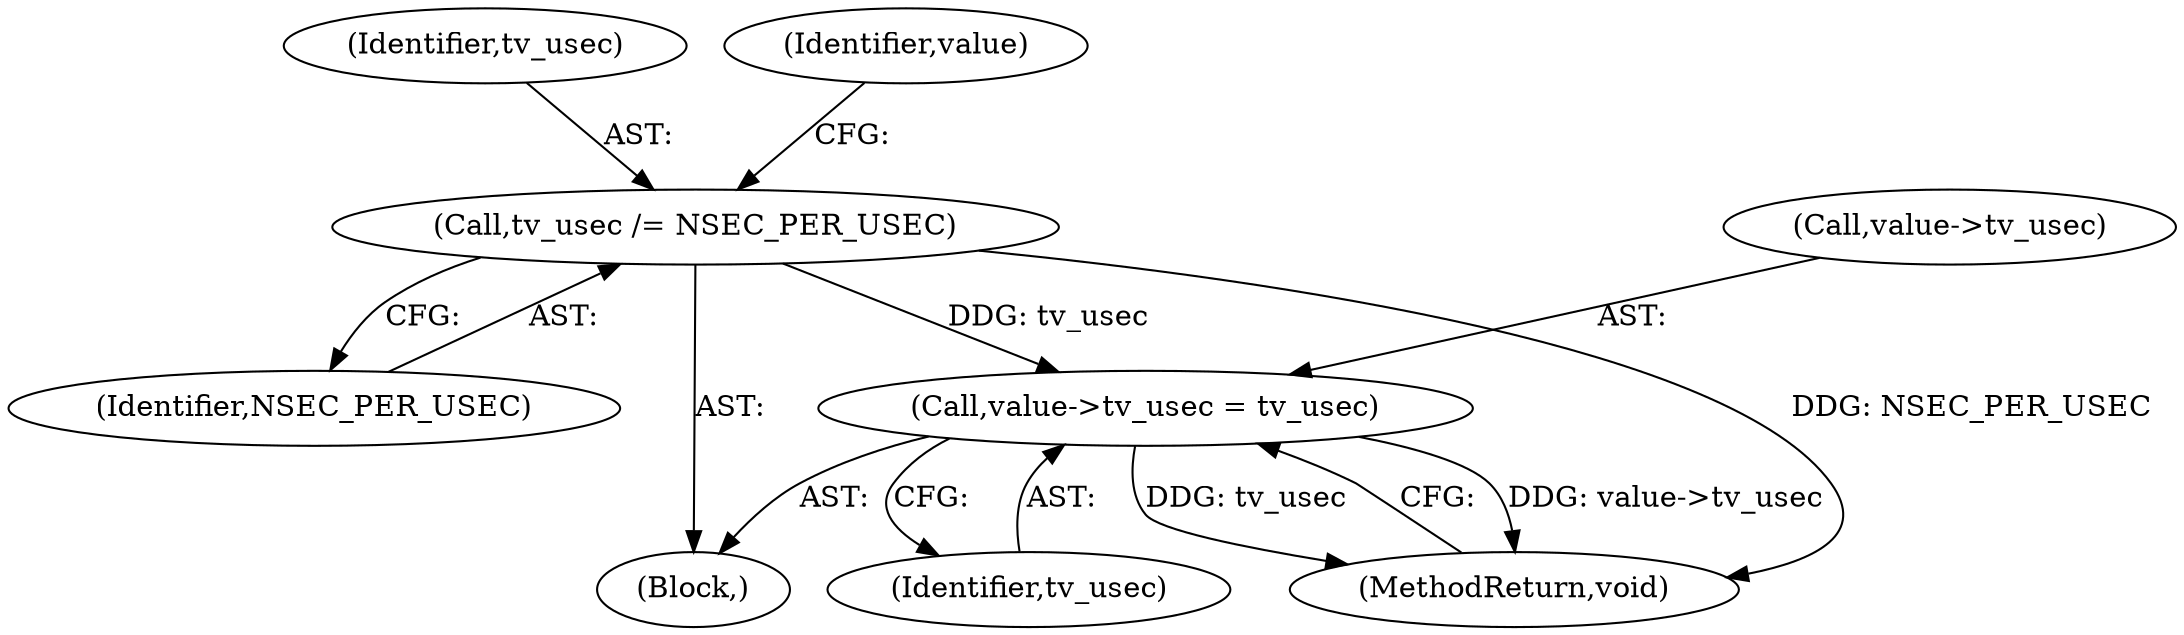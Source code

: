 digraph "1_linux_f8bd2258e2d520dff28c855658bd24bdafb5102d_6@pointer" {
"1000126" [label="(Call,value->tv_usec = tv_usec)"];
"1000123" [label="(Call,tv_usec /= NSEC_PER_USEC)"];
"1000104" [label="(Block,)"];
"1000131" [label="(MethodReturn,void)"];
"1000125" [label="(Identifier,NSEC_PER_USEC)"];
"1000124" [label="(Identifier,tv_usec)"];
"1000130" [label="(Identifier,tv_usec)"];
"1000127" [label="(Call,value->tv_usec)"];
"1000123" [label="(Call,tv_usec /= NSEC_PER_USEC)"];
"1000128" [label="(Identifier,value)"];
"1000126" [label="(Call,value->tv_usec = tv_usec)"];
"1000126" -> "1000104"  [label="AST: "];
"1000126" -> "1000130"  [label="CFG: "];
"1000127" -> "1000126"  [label="AST: "];
"1000130" -> "1000126"  [label="AST: "];
"1000131" -> "1000126"  [label="CFG: "];
"1000126" -> "1000131"  [label="DDG: value->tv_usec"];
"1000126" -> "1000131"  [label="DDG: tv_usec"];
"1000123" -> "1000126"  [label="DDG: tv_usec"];
"1000123" -> "1000104"  [label="AST: "];
"1000123" -> "1000125"  [label="CFG: "];
"1000124" -> "1000123"  [label="AST: "];
"1000125" -> "1000123"  [label="AST: "];
"1000128" -> "1000123"  [label="CFG: "];
"1000123" -> "1000131"  [label="DDG: NSEC_PER_USEC"];
}
